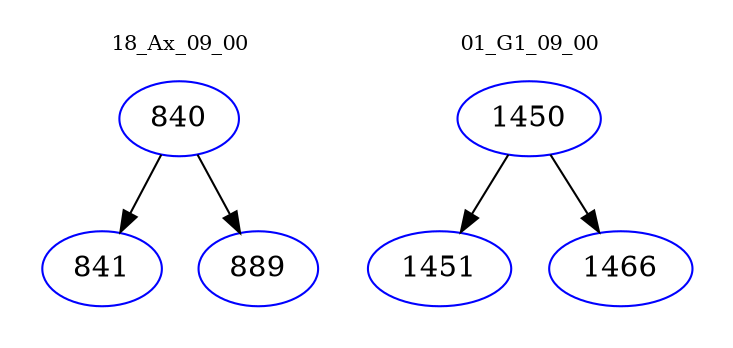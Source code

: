 digraph{
subgraph cluster_0 {
color = white
label = "18_Ax_09_00";
fontsize=10;
T0_840 [label="840", color="blue"]
T0_840 -> T0_841 [color="black"]
T0_841 [label="841", color="blue"]
T0_840 -> T0_889 [color="black"]
T0_889 [label="889", color="blue"]
}
subgraph cluster_1 {
color = white
label = "01_G1_09_00";
fontsize=10;
T1_1450 [label="1450", color="blue"]
T1_1450 -> T1_1451 [color="black"]
T1_1451 [label="1451", color="blue"]
T1_1450 -> T1_1466 [color="black"]
T1_1466 [label="1466", color="blue"]
}
}
